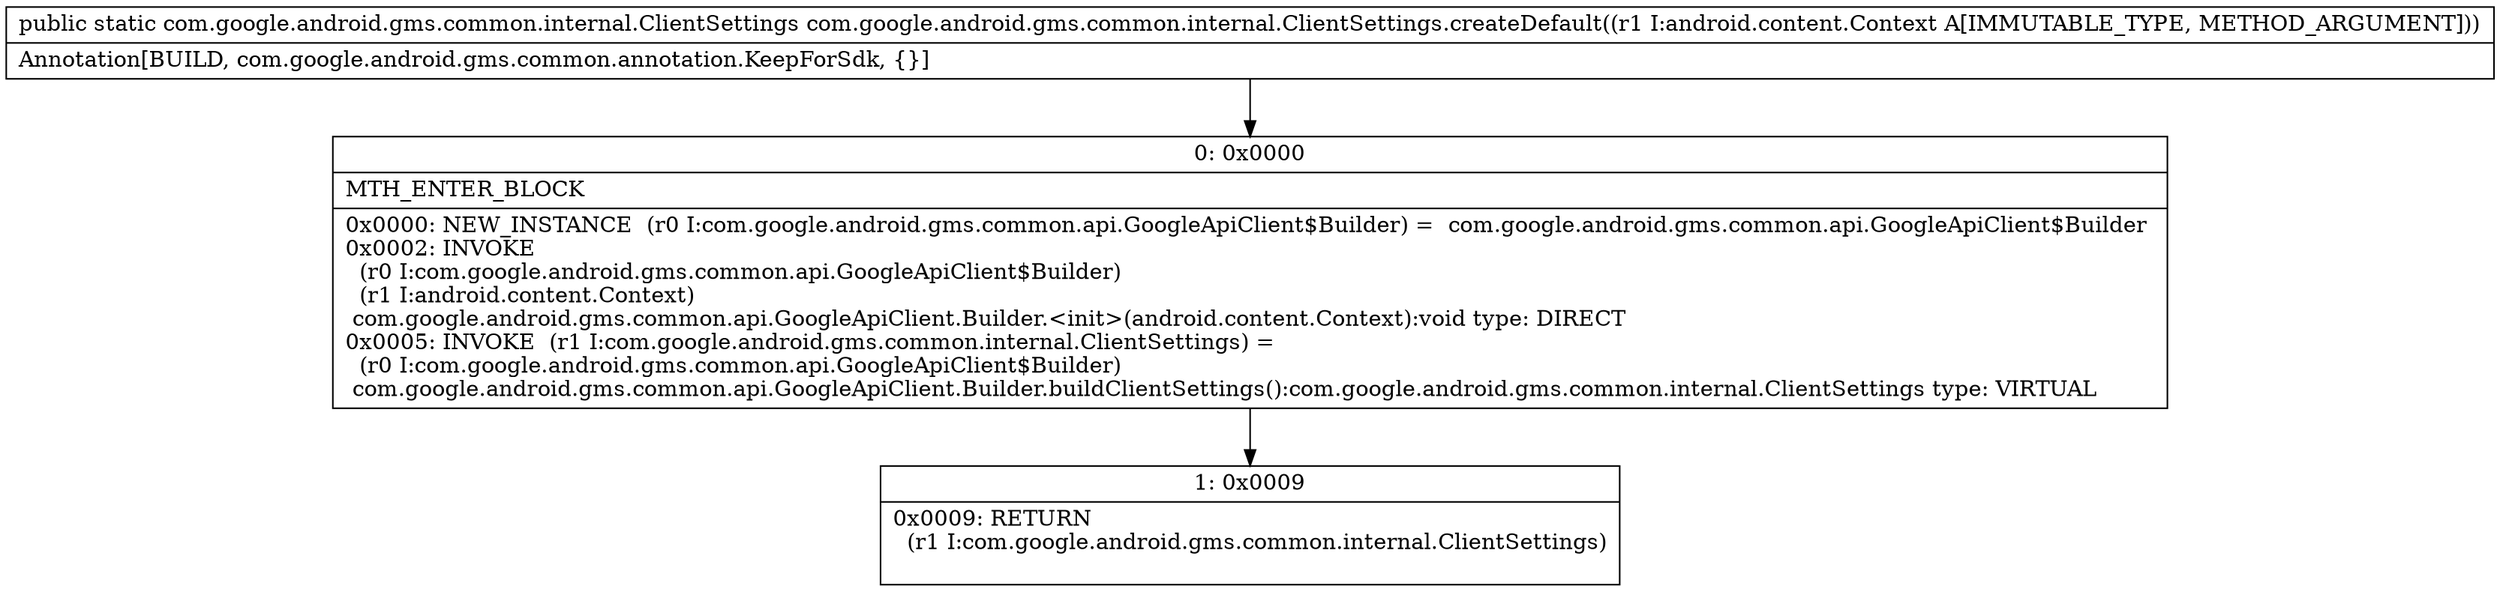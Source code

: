 digraph "CFG forcom.google.android.gms.common.internal.ClientSettings.createDefault(Landroid\/content\/Context;)Lcom\/google\/android\/gms\/common\/internal\/ClientSettings;" {
Node_0 [shape=record,label="{0\:\ 0x0000|MTH_ENTER_BLOCK\l|0x0000: NEW_INSTANCE  (r0 I:com.google.android.gms.common.api.GoogleApiClient$Builder) =  com.google.android.gms.common.api.GoogleApiClient$Builder \l0x0002: INVOKE  \l  (r0 I:com.google.android.gms.common.api.GoogleApiClient$Builder)\l  (r1 I:android.content.Context)\l com.google.android.gms.common.api.GoogleApiClient.Builder.\<init\>(android.content.Context):void type: DIRECT \l0x0005: INVOKE  (r1 I:com.google.android.gms.common.internal.ClientSettings) = \l  (r0 I:com.google.android.gms.common.api.GoogleApiClient$Builder)\l com.google.android.gms.common.api.GoogleApiClient.Builder.buildClientSettings():com.google.android.gms.common.internal.ClientSettings type: VIRTUAL \l}"];
Node_1 [shape=record,label="{1\:\ 0x0009|0x0009: RETURN  \l  (r1 I:com.google.android.gms.common.internal.ClientSettings)\l \l}"];
MethodNode[shape=record,label="{public static com.google.android.gms.common.internal.ClientSettings com.google.android.gms.common.internal.ClientSettings.createDefault((r1 I:android.content.Context A[IMMUTABLE_TYPE, METHOD_ARGUMENT]))  | Annotation[BUILD, com.google.android.gms.common.annotation.KeepForSdk, \{\}]\l}"];
MethodNode -> Node_0;
Node_0 -> Node_1;
}

